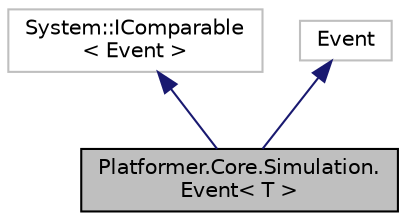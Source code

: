 digraph "Platformer.Core.Simulation.Event&lt; T &gt;"
{
 // LATEX_PDF_SIZE
  edge [fontname="Helvetica",fontsize="10",labelfontname="Helvetica",labelfontsize="10"];
  node [fontname="Helvetica",fontsize="10",shape=record];
  Node1 [label="Platformer.Core.Simulation.\lEvent\< T \>",height=0.2,width=0.4,color="black", fillcolor="grey75", style="filled", fontcolor="black",tooltip="An event is something that happens at a point in time in a simulation. The Precondition method is use..."];
  Node2 -> Node1 [dir="back",color="midnightblue",fontsize="10",style="solid",fontname="Helvetica"];
  Node2 [label="System::IComparable\l\< Event \>",height=0.2,width=0.4,color="grey75", fillcolor="white", style="filled",tooltip=" "];
  Node3 -> Node1 [dir="back",color="midnightblue",fontsize="10",style="solid",fontname="Helvetica"];
  Node3 [label="Event",height=0.2,width=0.4,color="grey75", fillcolor="white", style="filled",tooltip=" "];
}

